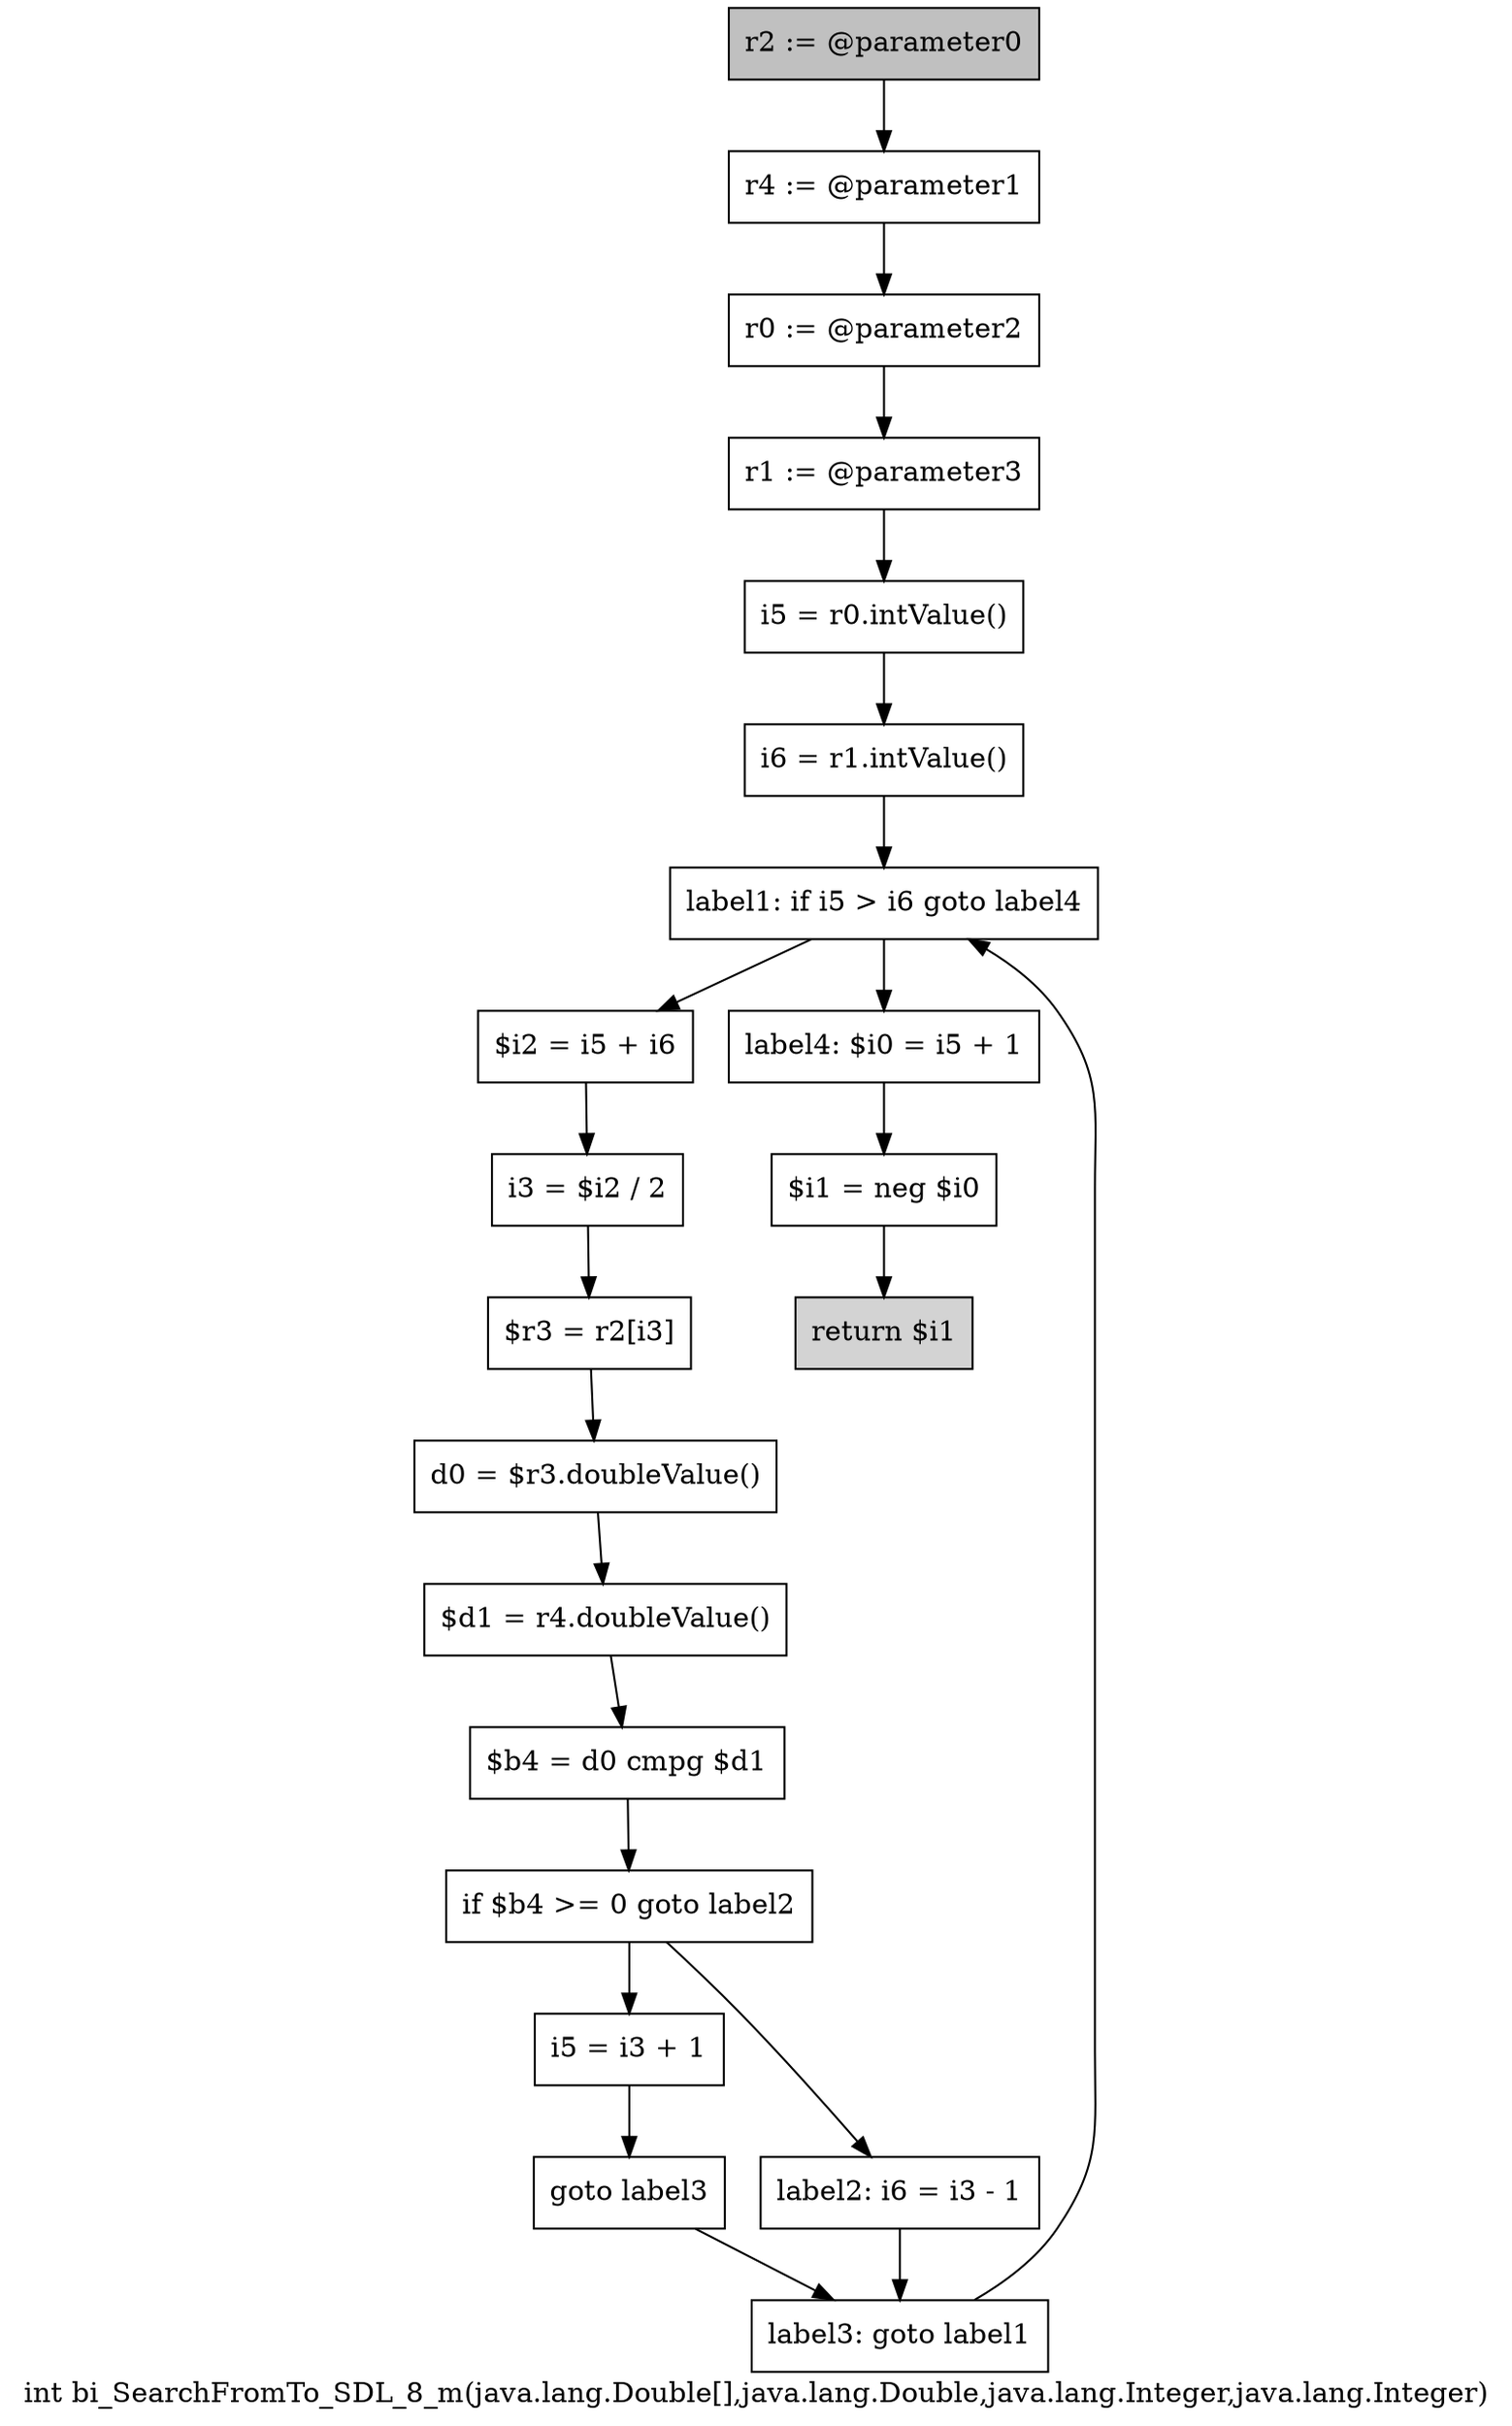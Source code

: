 digraph "int bi_SearchFromTo_SDL_8_m(java.lang.Double[],java.lang.Double,java.lang.Integer,java.lang.Integer)" {
    label="int bi_SearchFromTo_SDL_8_m(java.lang.Double[],java.lang.Double,java.lang.Integer,java.lang.Integer)";
    node [shape=box];
    "0" [style=filled,fillcolor=gray,label="r2 := @parameter0",];
    "1" [label="r4 := @parameter1",];
    "0"->"1";
    "2" [label="r0 := @parameter2",];
    "1"->"2";
    "3" [label="r1 := @parameter3",];
    "2"->"3";
    "4" [label="i5 = r0.intValue()",];
    "3"->"4";
    "5" [label="i6 = r1.intValue()",];
    "4"->"5";
    "6" [label="label1: if i5 > i6 goto label4",];
    "5"->"6";
    "7" [label="$i2 = i5 + i6",];
    "6"->"7";
    "18" [label="label4: $i0 = i5 + 1",];
    "6"->"18";
    "8" [label="i3 = $i2 / 2",];
    "7"->"8";
    "9" [label="$r3 = r2[i3]",];
    "8"->"9";
    "10" [label="d0 = $r3.doubleValue()",];
    "9"->"10";
    "11" [label="$d1 = r4.doubleValue()",];
    "10"->"11";
    "12" [label="$b4 = d0 cmpg $d1",];
    "11"->"12";
    "13" [label="if $b4 >= 0 goto label2",];
    "12"->"13";
    "14" [label="i5 = i3 + 1",];
    "13"->"14";
    "16" [label="label2: i6 = i3 - 1",];
    "13"->"16";
    "15" [label="goto label3",];
    "14"->"15";
    "17" [label="label3: goto label1",];
    "15"->"17";
    "16"->"17";
    "17"->"6";
    "19" [label="$i1 = neg $i0",];
    "18"->"19";
    "20" [style=filled,fillcolor=lightgray,label="return $i1",];
    "19"->"20";
}
